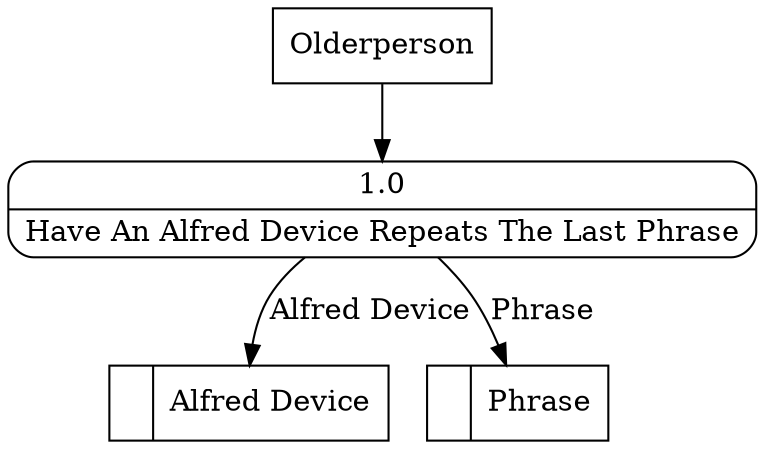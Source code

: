 digraph dfd2{ 
node[shape=record]
200 [label="<f0>  |<f1> Alfred Device " ];
201 [label="<f0>  |<f1> Phrase " ];
202 [label="Olderperson" shape=box];
203 [label="{<f0> 1.0|<f1> Have An Alfred Device Repeats The Last Phrase }" shape=Mrecord];
202 -> 203
203 -> 200 [label="Alfred Device"]
203 -> 201 [label="Phrase"]
}